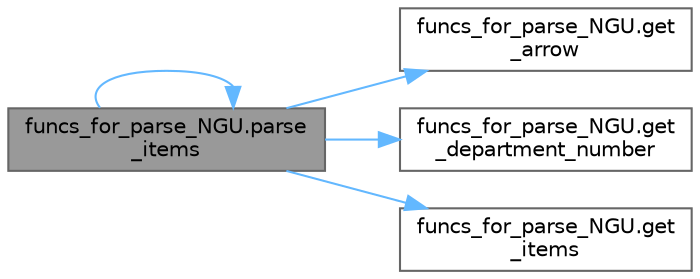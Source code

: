 digraph "funcs_for_parse_NGU.parse_items"
{
 // LATEX_PDF_SIZE
  bgcolor="transparent";
  edge [fontname=Helvetica,fontsize=10,labelfontname=Helvetica,labelfontsize=10];
  node [fontname=Helvetica,fontsize=10,shape=box,height=0.2,width=0.4];
  rankdir="LR";
  Node1 [id="Node000001",label="funcs_for_parse_NGU.parse\l_items",height=0.2,width=0.4,color="gray40", fillcolor="grey60", style="filled", fontcolor="black",tooltip=" "];
  Node1 -> Node2 [id="edge1_Node000001_Node000002",color="steelblue1",style="solid",tooltip=" "];
  Node2 [id="Node000002",label="funcs_for_parse_NGU.get\l_arrow",height=0.2,width=0.4,color="grey40", fillcolor="white", style="filled",URL="$namespacefuncs__for__parse___n_g_u.html#a11057c8135b1d5b32d7d168c1e42d39f",tooltip=" "];
  Node1 -> Node3 [id="edge2_Node000001_Node000003",color="steelblue1",style="solid",tooltip=" "];
  Node3 [id="Node000003",label="funcs_for_parse_NGU.get\l_department_number",height=0.2,width=0.4,color="grey40", fillcolor="white", style="filled",URL="$namespacefuncs__for__parse___n_g_u.html#a6989ad3d251208e021e2b0c01bf943ab",tooltip=" "];
  Node1 -> Node4 [id="edge3_Node000001_Node000004",color="steelblue1",style="solid",tooltip=" "];
  Node4 [id="Node000004",label="funcs_for_parse_NGU.get\l_items",height=0.2,width=0.4,color="grey40", fillcolor="white", style="filled",URL="$namespacefuncs__for__parse___n_g_u.html#a0c54f196e30892a8ab915cc3b535d46f",tooltip=" "];
  Node1 -> Node1 [id="edge4_Node000001_Node000001",color="steelblue1",style="solid",tooltip=" "];
}
